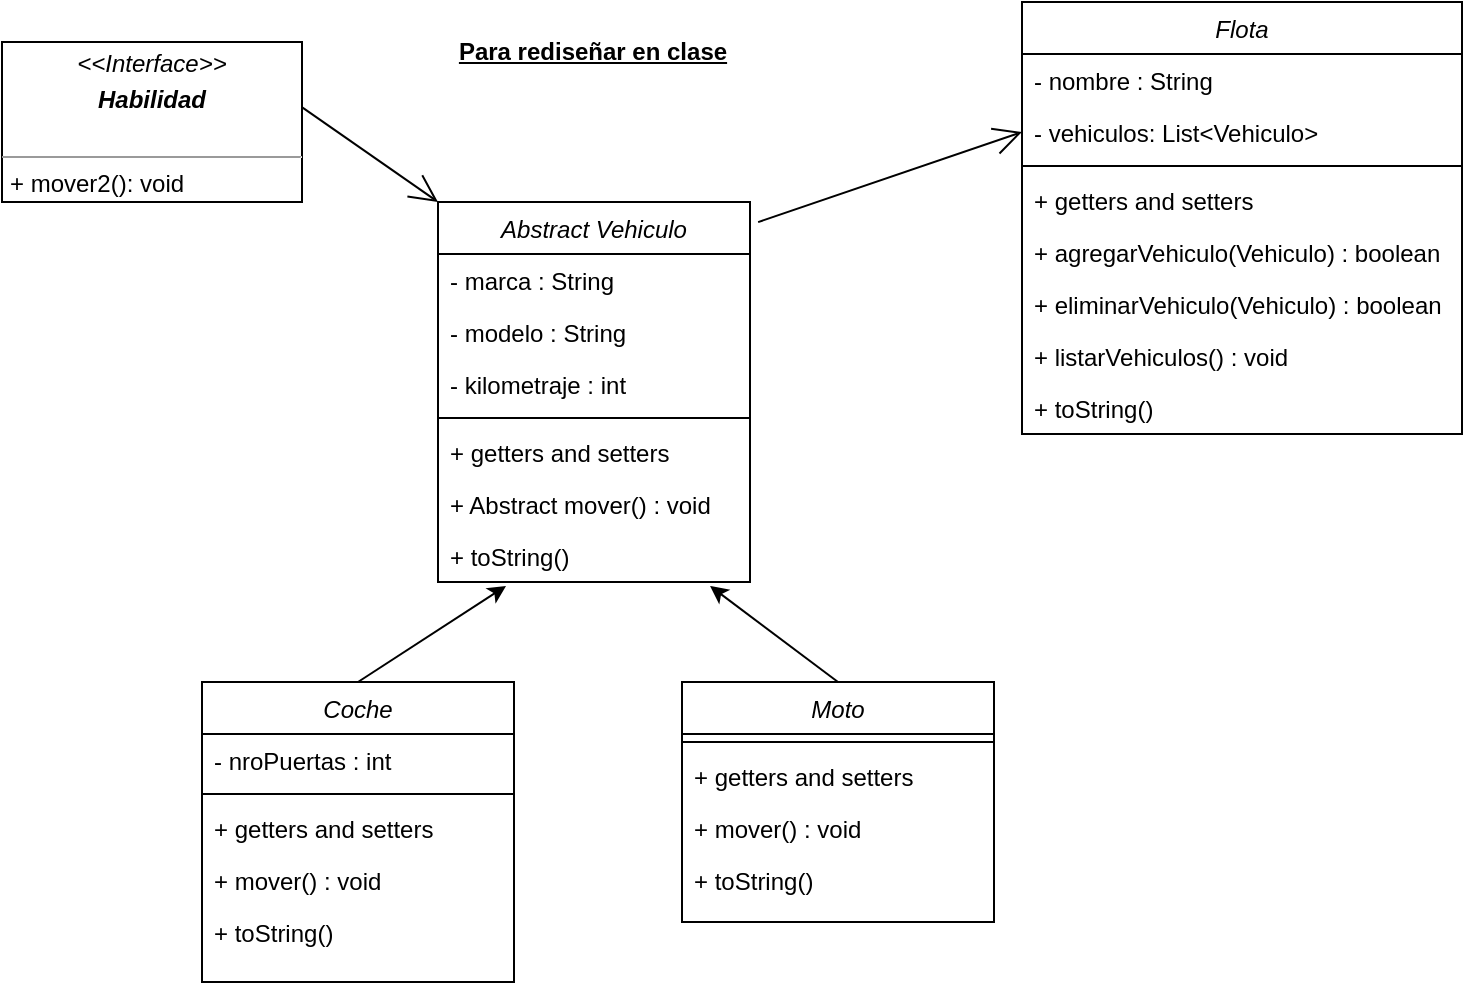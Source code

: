 <mxfile version="23.1.5" type="device">
  <diagram id="C5RBs43oDa-KdzZeNtuy" name="Page-1">
    <mxGraphModel dx="880" dy="542" grid="1" gridSize="10" guides="1" tooltips="1" connect="1" arrows="1" fold="1" page="1" pageScale="1" pageWidth="827" pageHeight="1169" math="0" shadow="0">
      <root>
        <mxCell id="WIyWlLk6GJQsqaUBKTNV-0" />
        <mxCell id="WIyWlLk6GJQsqaUBKTNV-1" parent="WIyWlLk6GJQsqaUBKTNV-0" />
        <mxCell id="zkfFHV4jXpPFQw0GAbJ--0" value="Abstract Vehiculo" style="swimlane;fontStyle=2;align=center;verticalAlign=top;childLayout=stackLayout;horizontal=1;startSize=26;horizontalStack=0;resizeParent=1;resizeLast=0;collapsible=1;marginBottom=0;rounded=0;shadow=0;strokeWidth=1;" parent="WIyWlLk6GJQsqaUBKTNV-1" vertex="1">
          <mxGeometry x="258" y="200" width="156" height="190" as="geometry">
            <mxRectangle x="230" y="140" width="160" height="26" as="alternateBounds" />
          </mxGeometry>
        </mxCell>
        <mxCell id="zkfFHV4jXpPFQw0GAbJ--1" value="- marca : String" style="text;align=left;verticalAlign=top;spacingLeft=4;spacingRight=4;overflow=hidden;rotatable=0;points=[[0,0.5],[1,0.5]];portConstraint=eastwest;" parent="zkfFHV4jXpPFQw0GAbJ--0" vertex="1">
          <mxGeometry y="26" width="156" height="26" as="geometry" />
        </mxCell>
        <mxCell id="zkfFHV4jXpPFQw0GAbJ--2" value="- modelo : String" style="text;align=left;verticalAlign=top;spacingLeft=4;spacingRight=4;overflow=hidden;rotatable=0;points=[[0,0.5],[1,0.5]];portConstraint=eastwest;rounded=0;shadow=0;html=0;" parent="zkfFHV4jXpPFQw0GAbJ--0" vertex="1">
          <mxGeometry y="52" width="156" height="26" as="geometry" />
        </mxCell>
        <mxCell id="zkfFHV4jXpPFQw0GAbJ--3" value="- kilometraje : int" style="text;align=left;verticalAlign=top;spacingLeft=4;spacingRight=4;overflow=hidden;rotatable=0;points=[[0,0.5],[1,0.5]];portConstraint=eastwest;rounded=0;shadow=0;html=0;" parent="zkfFHV4jXpPFQw0GAbJ--0" vertex="1">
          <mxGeometry y="78" width="156" height="26" as="geometry" />
        </mxCell>
        <mxCell id="zkfFHV4jXpPFQw0GAbJ--4" value="" style="line;html=1;strokeWidth=1;align=left;verticalAlign=middle;spacingTop=-1;spacingLeft=3;spacingRight=3;rotatable=0;labelPosition=right;points=[];portConstraint=eastwest;" parent="zkfFHV4jXpPFQw0GAbJ--0" vertex="1">
          <mxGeometry y="104" width="156" height="8" as="geometry" />
        </mxCell>
        <mxCell id="f-zJbpDTj4h8N2-r-AqE-1" value="+ getters and setters" style="text;align=left;verticalAlign=top;spacingLeft=4;spacingRight=4;overflow=hidden;rotatable=0;points=[[0,0.5],[1,0.5]];portConstraint=eastwest;" parent="zkfFHV4jXpPFQw0GAbJ--0" vertex="1">
          <mxGeometry y="112" width="156" height="26" as="geometry" />
        </mxCell>
        <mxCell id="zkfFHV4jXpPFQw0GAbJ--5" value="+ Abstract mover() : void" style="text;align=left;verticalAlign=top;spacingLeft=4;spacingRight=4;overflow=hidden;rotatable=0;points=[[0,0.5],[1,0.5]];portConstraint=eastwest;" parent="zkfFHV4jXpPFQw0GAbJ--0" vertex="1">
          <mxGeometry y="138" width="156" height="26" as="geometry" />
        </mxCell>
        <mxCell id="f-zJbpDTj4h8N2-r-AqE-0" value="+ toString()" style="text;align=left;verticalAlign=top;spacingLeft=4;spacingRight=4;overflow=hidden;rotatable=0;points=[[0,0.5],[1,0.5]];portConstraint=eastwest;" parent="zkfFHV4jXpPFQw0GAbJ--0" vertex="1">
          <mxGeometry y="164" width="156" height="26" as="geometry" />
        </mxCell>
        <mxCell id="f-zJbpDTj4h8N2-r-AqE-2" value="Coche" style="swimlane;fontStyle=2;align=center;verticalAlign=top;childLayout=stackLayout;horizontal=1;startSize=26;horizontalStack=0;resizeParent=1;resizeLast=0;collapsible=1;marginBottom=0;rounded=0;shadow=0;strokeWidth=1;" parent="WIyWlLk6GJQsqaUBKTNV-1" vertex="1">
          <mxGeometry x="140" y="440" width="156" height="150" as="geometry">
            <mxRectangle x="230" y="140" width="160" height="26" as="alternateBounds" />
          </mxGeometry>
        </mxCell>
        <mxCell id="f-zJbpDTj4h8N2-r-AqE-3" value="- nroPuertas : int" style="text;align=left;verticalAlign=top;spacingLeft=4;spacingRight=4;overflow=hidden;rotatable=0;points=[[0,0.5],[1,0.5]];portConstraint=eastwest;" parent="f-zJbpDTj4h8N2-r-AqE-2" vertex="1">
          <mxGeometry y="26" width="156" height="26" as="geometry" />
        </mxCell>
        <mxCell id="f-zJbpDTj4h8N2-r-AqE-6" value="" style="line;html=1;strokeWidth=1;align=left;verticalAlign=middle;spacingTop=-1;spacingLeft=3;spacingRight=3;rotatable=0;labelPosition=right;points=[];portConstraint=eastwest;" parent="f-zJbpDTj4h8N2-r-AqE-2" vertex="1">
          <mxGeometry y="52" width="156" height="8" as="geometry" />
        </mxCell>
        <mxCell id="f-zJbpDTj4h8N2-r-AqE-7" value="+ getters and setters" style="text;align=left;verticalAlign=top;spacingLeft=4;spacingRight=4;overflow=hidden;rotatable=0;points=[[0,0.5],[1,0.5]];portConstraint=eastwest;" parent="f-zJbpDTj4h8N2-r-AqE-2" vertex="1">
          <mxGeometry y="60" width="156" height="26" as="geometry" />
        </mxCell>
        <mxCell id="f-zJbpDTj4h8N2-r-AqE-8" value="+ mover() : void" style="text;align=left;verticalAlign=top;spacingLeft=4;spacingRight=4;overflow=hidden;rotatable=0;points=[[0,0.5],[1,0.5]];portConstraint=eastwest;" parent="f-zJbpDTj4h8N2-r-AqE-2" vertex="1">
          <mxGeometry y="86" width="156" height="26" as="geometry" />
        </mxCell>
        <mxCell id="f-zJbpDTj4h8N2-r-AqE-9" value="+ toString()" style="text;align=left;verticalAlign=top;spacingLeft=4;spacingRight=4;overflow=hidden;rotatable=0;points=[[0,0.5],[1,0.5]];portConstraint=eastwest;" parent="f-zJbpDTj4h8N2-r-AqE-2" vertex="1">
          <mxGeometry y="112" width="156" height="26" as="geometry" />
        </mxCell>
        <mxCell id="f-zJbpDTj4h8N2-r-AqE-10" value="Moto" style="swimlane;fontStyle=2;align=center;verticalAlign=top;childLayout=stackLayout;horizontal=1;startSize=26;horizontalStack=0;resizeParent=1;resizeLast=0;collapsible=1;marginBottom=0;rounded=0;shadow=0;strokeWidth=1;" parent="WIyWlLk6GJQsqaUBKTNV-1" vertex="1">
          <mxGeometry x="380" y="440" width="156" height="120" as="geometry">
            <mxRectangle x="230" y="140" width="160" height="26" as="alternateBounds" />
          </mxGeometry>
        </mxCell>
        <mxCell id="f-zJbpDTj4h8N2-r-AqE-12" value="" style="line;html=1;strokeWidth=1;align=left;verticalAlign=middle;spacingTop=-1;spacingLeft=3;spacingRight=3;rotatable=0;labelPosition=right;points=[];portConstraint=eastwest;" parent="f-zJbpDTj4h8N2-r-AqE-10" vertex="1">
          <mxGeometry y="26" width="156" height="8" as="geometry" />
        </mxCell>
        <mxCell id="f-zJbpDTj4h8N2-r-AqE-13" value="+ getters and setters" style="text;align=left;verticalAlign=top;spacingLeft=4;spacingRight=4;overflow=hidden;rotatable=0;points=[[0,0.5],[1,0.5]];portConstraint=eastwest;" parent="f-zJbpDTj4h8N2-r-AqE-10" vertex="1">
          <mxGeometry y="34" width="156" height="26" as="geometry" />
        </mxCell>
        <mxCell id="f-zJbpDTj4h8N2-r-AqE-14" value="+ mover() : void" style="text;align=left;verticalAlign=top;spacingLeft=4;spacingRight=4;overflow=hidden;rotatable=0;points=[[0,0.5],[1,0.5]];portConstraint=eastwest;" parent="f-zJbpDTj4h8N2-r-AqE-10" vertex="1">
          <mxGeometry y="60" width="156" height="26" as="geometry" />
        </mxCell>
        <mxCell id="f-zJbpDTj4h8N2-r-AqE-15" value="+ toString()" style="text;align=left;verticalAlign=top;spacingLeft=4;spacingRight=4;overflow=hidden;rotatable=0;points=[[0,0.5],[1,0.5]];portConstraint=eastwest;" parent="f-zJbpDTj4h8N2-r-AqE-10" vertex="1">
          <mxGeometry y="86" width="156" height="26" as="geometry" />
        </mxCell>
        <mxCell id="f-zJbpDTj4h8N2-r-AqE-16" value="" style="endArrow=classic;html=1;rounded=0;exitX=0.5;exitY=0;exitDx=0;exitDy=0;entryX=0.218;entryY=1.077;entryDx=0;entryDy=0;entryPerimeter=0;" parent="WIyWlLk6GJQsqaUBKTNV-1" source="f-zJbpDTj4h8N2-r-AqE-2" target="f-zJbpDTj4h8N2-r-AqE-0" edge="1">
          <mxGeometry width="50" height="50" relative="1" as="geometry">
            <mxPoint x="390" y="350" as="sourcePoint" />
            <mxPoint x="440" y="300" as="targetPoint" />
          </mxGeometry>
        </mxCell>
        <mxCell id="f-zJbpDTj4h8N2-r-AqE-17" value="" style="endArrow=classic;html=1;rounded=0;exitX=0.5;exitY=0;exitDx=0;exitDy=0;entryX=0.872;entryY=1.077;entryDx=0;entryDy=0;entryPerimeter=0;" parent="WIyWlLk6GJQsqaUBKTNV-1" source="f-zJbpDTj4h8N2-r-AqE-10" target="f-zJbpDTj4h8N2-r-AqE-0" edge="1">
          <mxGeometry width="50" height="50" relative="1" as="geometry">
            <mxPoint x="390" y="350" as="sourcePoint" />
            <mxPoint x="440" y="300" as="targetPoint" />
          </mxGeometry>
        </mxCell>
        <mxCell id="f-zJbpDTj4h8N2-r-AqE-18" value="Flota" style="swimlane;fontStyle=2;align=center;verticalAlign=top;childLayout=stackLayout;horizontal=1;startSize=26;horizontalStack=0;resizeParent=1;resizeLast=0;collapsible=1;marginBottom=0;rounded=0;shadow=0;strokeWidth=1;" parent="WIyWlLk6GJQsqaUBKTNV-1" vertex="1">
          <mxGeometry x="550" y="100" width="220" height="216" as="geometry">
            <mxRectangle x="230" y="140" width="160" height="26" as="alternateBounds" />
          </mxGeometry>
        </mxCell>
        <mxCell id="EaV9eG7Yv2Lo5OC43ynZ-0" value="- nombre : String" style="text;strokeColor=none;fillColor=none;align=left;verticalAlign=top;spacingLeft=4;spacingRight=4;overflow=hidden;rotatable=0;points=[[0,0.5],[1,0.5]];portConstraint=eastwest;whiteSpace=wrap;html=1;" vertex="1" parent="f-zJbpDTj4h8N2-r-AqE-18">
          <mxGeometry y="26" width="220" height="26" as="geometry" />
        </mxCell>
        <mxCell id="f-zJbpDTj4h8N2-r-AqE-23" value="- vehiculos: List&amp;lt;Vehiculo&amp;gt;" style="text;strokeColor=none;fillColor=none;align=left;verticalAlign=top;spacingLeft=4;spacingRight=4;overflow=hidden;rotatable=0;points=[[0,0.5],[1,0.5]];portConstraint=eastwest;whiteSpace=wrap;html=1;" parent="f-zJbpDTj4h8N2-r-AqE-18" vertex="1">
          <mxGeometry y="52" width="220" height="26" as="geometry" />
        </mxCell>
        <mxCell id="f-zJbpDTj4h8N2-r-AqE-19" value="" style="line;html=1;strokeWidth=1;align=left;verticalAlign=middle;spacingTop=-1;spacingLeft=3;spacingRight=3;rotatable=0;labelPosition=right;points=[];portConstraint=eastwest;" parent="f-zJbpDTj4h8N2-r-AqE-18" vertex="1">
          <mxGeometry y="78" width="220" height="8" as="geometry" />
        </mxCell>
        <mxCell id="f-zJbpDTj4h8N2-r-AqE-20" value="+ getters and setters" style="text;align=left;verticalAlign=top;spacingLeft=4;spacingRight=4;overflow=hidden;rotatable=0;points=[[0,0.5],[1,0.5]];portConstraint=eastwest;" parent="f-zJbpDTj4h8N2-r-AqE-18" vertex="1">
          <mxGeometry y="86" width="220" height="26" as="geometry" />
        </mxCell>
        <mxCell id="EaV9eG7Yv2Lo5OC43ynZ-1" value="+ agregarVehiculo(Vehiculo) : boolean" style="text;strokeColor=none;fillColor=none;align=left;verticalAlign=top;spacingLeft=4;spacingRight=4;overflow=hidden;rotatable=0;points=[[0,0.5],[1,0.5]];portConstraint=eastwest;whiteSpace=wrap;html=1;" vertex="1" parent="f-zJbpDTj4h8N2-r-AqE-18">
          <mxGeometry y="112" width="220" height="26" as="geometry" />
        </mxCell>
        <mxCell id="EaV9eG7Yv2Lo5OC43ynZ-2" value="+ eliminarVehiculo(Vehiculo) : boolean" style="text;strokeColor=none;fillColor=none;align=left;verticalAlign=top;spacingLeft=4;spacingRight=4;overflow=hidden;rotatable=0;points=[[0,0.5],[1,0.5]];portConstraint=eastwest;whiteSpace=wrap;html=1;" vertex="1" parent="f-zJbpDTj4h8N2-r-AqE-18">
          <mxGeometry y="138" width="220" height="26" as="geometry" />
        </mxCell>
        <mxCell id="f-zJbpDTj4h8N2-r-AqE-24" value="+ listarVehiculos() : void" style="text;strokeColor=none;fillColor=none;align=left;verticalAlign=top;spacingLeft=4;spacingRight=4;overflow=hidden;rotatable=0;points=[[0,0.5],[1,0.5]];portConstraint=eastwest;whiteSpace=wrap;html=1;" parent="f-zJbpDTj4h8N2-r-AqE-18" vertex="1">
          <mxGeometry y="164" width="220" height="26" as="geometry" />
        </mxCell>
        <mxCell id="f-zJbpDTj4h8N2-r-AqE-22" value="+ toString()" style="text;align=left;verticalAlign=top;spacingLeft=4;spacingRight=4;overflow=hidden;rotatable=0;points=[[0,0.5],[1,0.5]];portConstraint=eastwest;" parent="f-zJbpDTj4h8N2-r-AqE-18" vertex="1">
          <mxGeometry y="190" width="220" height="26" as="geometry" />
        </mxCell>
        <mxCell id="f-zJbpDTj4h8N2-r-AqE-25" value="&lt;p style=&quot;margin:0px;margin-top:4px;text-align:center;&quot;&gt;&lt;i&gt;&amp;lt;&amp;lt;Interface&amp;gt;&amp;gt;&lt;/i&gt;&lt;br&gt;&lt;/p&gt;&lt;p style=&quot;margin:0px;margin-top:4px;text-align:center;&quot;&gt;&lt;i&gt;&lt;b&gt;Habilidad&lt;/b&gt;&lt;/i&gt;&lt;/p&gt;&lt;br&gt;&lt;hr size=&quot;1&quot;&gt;&lt;p style=&quot;margin:0px;margin-left:4px;&quot;&gt;+ mover2(): void&lt;br&gt;&lt;/p&gt;" style="verticalAlign=top;align=left;overflow=fill;html=1;whiteSpace=wrap;" parent="WIyWlLk6GJQsqaUBKTNV-1" vertex="1">
          <mxGeometry x="40" y="120" width="150" height="80" as="geometry" />
        </mxCell>
        <mxCell id="f-zJbpDTj4h8N2-r-AqE-27" value="" style="endArrow=open;endFill=1;endSize=12;html=1;rounded=0;exitX=1.002;exitY=0.41;exitDx=0;exitDy=0;exitPerimeter=0;entryX=0;entryY=0;entryDx=0;entryDy=0;" parent="WIyWlLk6GJQsqaUBKTNV-1" source="f-zJbpDTj4h8N2-r-AqE-25" target="zkfFHV4jXpPFQw0GAbJ--0" edge="1">
          <mxGeometry width="160" relative="1" as="geometry">
            <mxPoint x="250" y="330" as="sourcePoint" />
            <mxPoint x="410" y="330" as="targetPoint" />
          </mxGeometry>
        </mxCell>
        <mxCell id="f-zJbpDTj4h8N2-r-AqE-28" value="" style="endArrow=open;endFill=1;endSize=12;html=1;rounded=0;entryX=0;entryY=0.5;entryDx=0;entryDy=0;exitX=1.026;exitY=0.053;exitDx=0;exitDy=0;exitPerimeter=0;" parent="WIyWlLk6GJQsqaUBKTNV-1" source="zkfFHV4jXpPFQw0GAbJ--0" target="f-zJbpDTj4h8N2-r-AqE-23" edge="1">
          <mxGeometry width="160" relative="1" as="geometry">
            <mxPoint x="250" y="330" as="sourcePoint" />
            <mxPoint x="410" y="330" as="targetPoint" />
          </mxGeometry>
        </mxCell>
        <mxCell id="EaV9eG7Yv2Lo5OC43ynZ-3" value="Para rediseñar en clase" style="text;html=1;align=center;verticalAlign=middle;resizable=0;points=[];autosize=1;strokeColor=none;fillColor=none;fontStyle=5" vertex="1" parent="WIyWlLk6GJQsqaUBKTNV-1">
          <mxGeometry x="255" y="110" width="160" height="30" as="geometry" />
        </mxCell>
      </root>
    </mxGraphModel>
  </diagram>
</mxfile>
